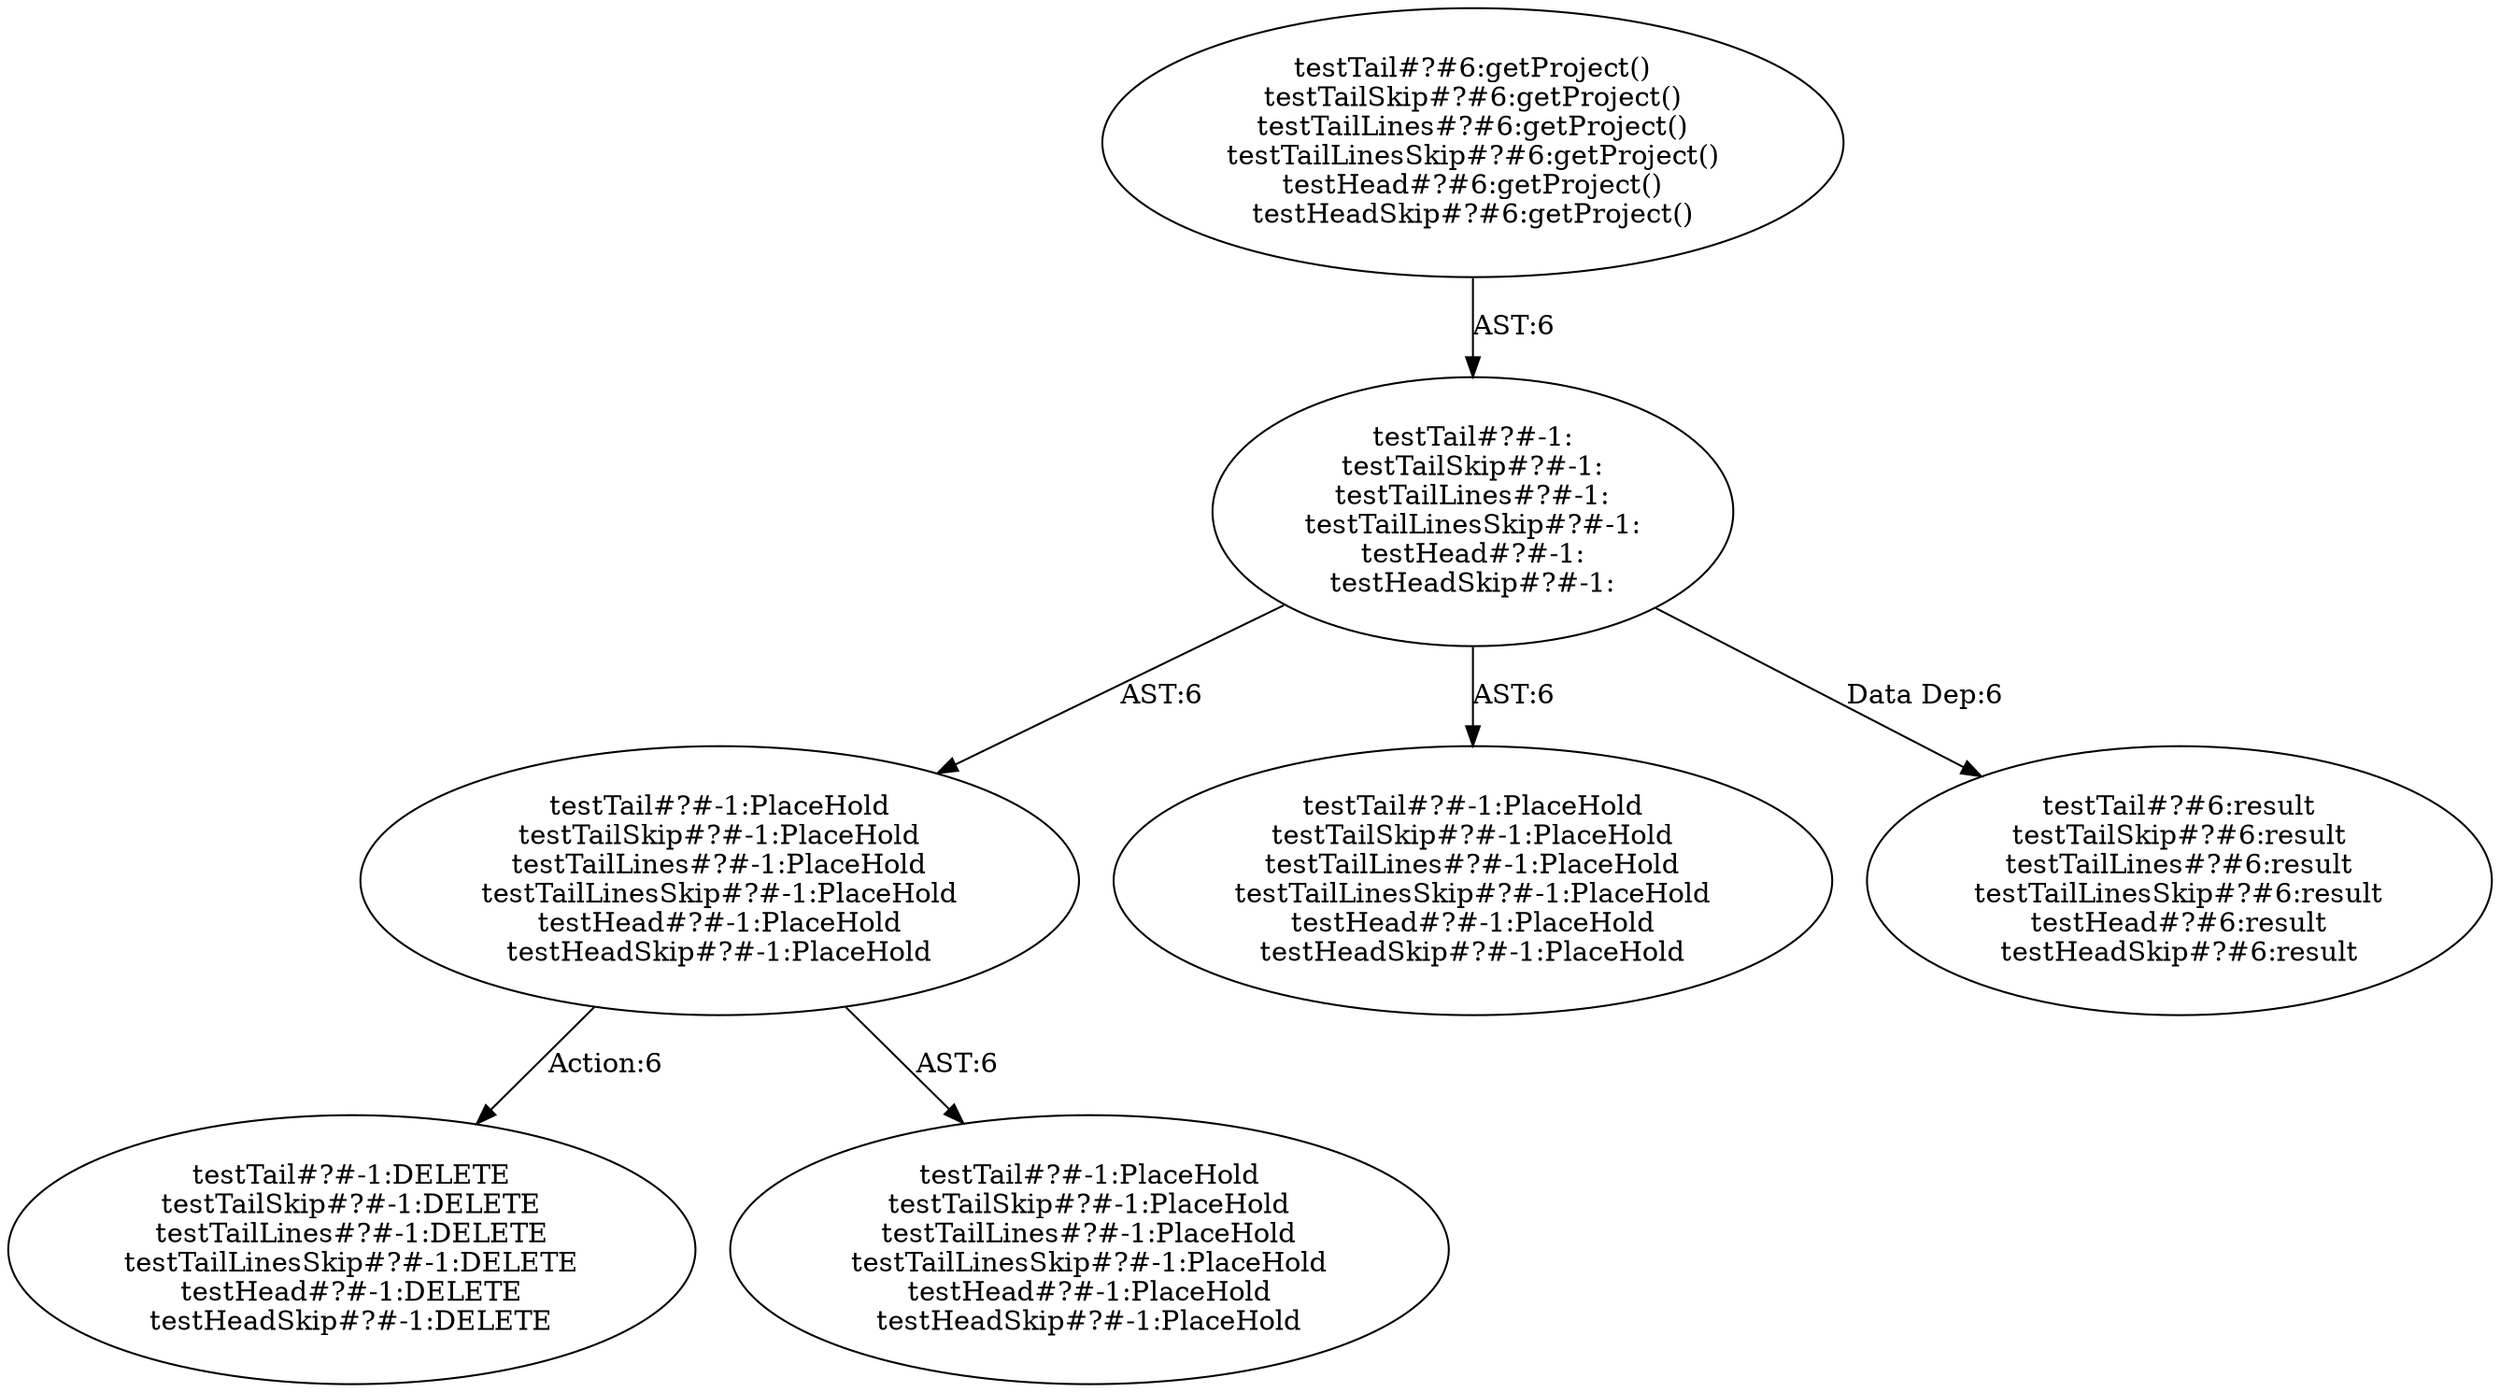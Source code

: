 digraph "Pattern" {
0 [label="testTail#?#-1:DELETE
testTailSkip#?#-1:DELETE
testTailLines#?#-1:DELETE
testTailLinesSkip#?#-1:DELETE
testHead#?#-1:DELETE
testHeadSkip#?#-1:DELETE" shape=ellipse]
1 [label="testTail#?#-1:PlaceHold
testTailSkip#?#-1:PlaceHold
testTailLines#?#-1:PlaceHold
testTailLinesSkip#?#-1:PlaceHold
testHead#?#-1:PlaceHold
testHeadSkip#?#-1:PlaceHold" shape=ellipse]
2 [label="testTail#?#-1:
testTailSkip#?#-1:
testTailLines#?#-1:
testTailLinesSkip#?#-1:
testHead#?#-1:
testHeadSkip#?#-1:" shape=ellipse]
3 [label="testTail#?#6:getProject()
testTailSkip#?#6:getProject()
testTailLines#?#6:getProject()
testTailLinesSkip#?#6:getProject()
testHead#?#6:getProject()
testHeadSkip#?#6:getProject()" shape=ellipse]
4 [label="testTail#?#-1:PlaceHold
testTailSkip#?#-1:PlaceHold
testTailLines#?#-1:PlaceHold
testTailLinesSkip#?#-1:PlaceHold
testHead#?#-1:PlaceHold
testHeadSkip#?#-1:PlaceHold" shape=ellipse]
5 [label="testTail#?#6:result
testTailSkip#?#6:result
testTailLines#?#6:result
testTailLinesSkip#?#6:result
testHead#?#6:result
testHeadSkip#?#6:result" shape=ellipse]
6 [label="testTail#?#-1:PlaceHold
testTailSkip#?#-1:PlaceHold
testTailLines#?#-1:PlaceHold
testTailLinesSkip#?#-1:PlaceHold
testHead#?#-1:PlaceHold
testHeadSkip#?#-1:PlaceHold" shape=ellipse]
1 -> 0 [label="Action:6"];
1 -> 6 [label="AST:6"];
2 -> 1 [label="AST:6"];
2 -> 4 [label="AST:6"];
2 -> 5 [label="Data Dep:6"];
3 -> 2 [label="AST:6"];
}